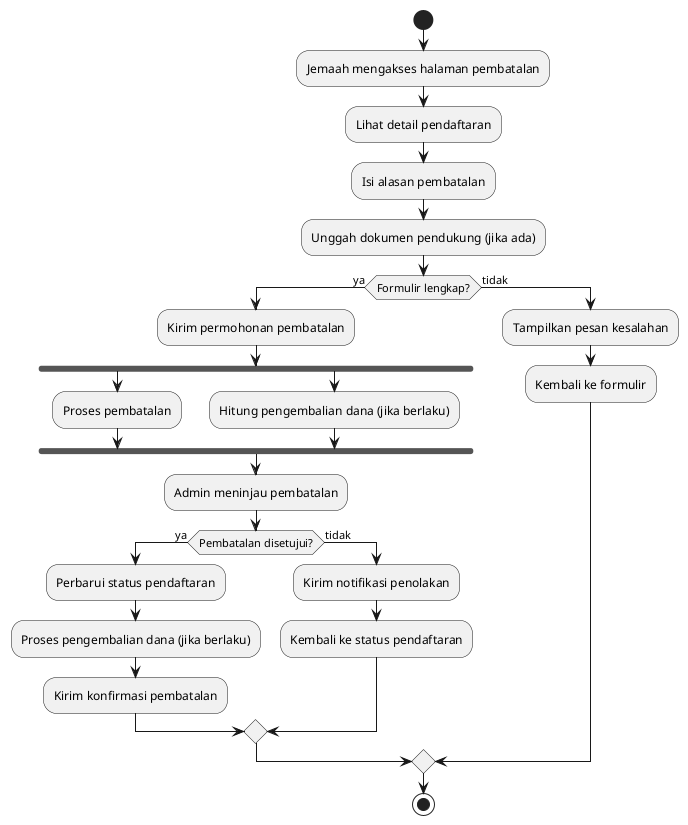 @startuml Aktivitas Pembatalan

start
:Jemaah mengakses halaman pembatalan;

:Lihat detail pendaftaran;
:Isi alasan pembatalan;
:Unggah dokumen pendukung (jika ada);

if (Formulir lengkap?) then (ya)
  :Kirim permohonan pembatalan;
  
  fork 
    :Proses pembatalan;
  fork again
    :Hitung pengembalian dana (jika berlaku);
  end fork

  :Admin meninjau pembatalan;
  
  if (Pembatalan disetujui?) then (ya)
    :Perbarui status pendaftaran;
    :Proses pengembalian dana (jika berlaku);
    :Kirim konfirmasi pembatalan;
  else (tidak)
    :Kirim notifikasi penolakan;
    :Kembali ke status pendaftaran;
  endif
else (tidak)
  :Tampilkan pesan kesalahan;
  :Kembali ke formulir;
endif

stop

@enduml
